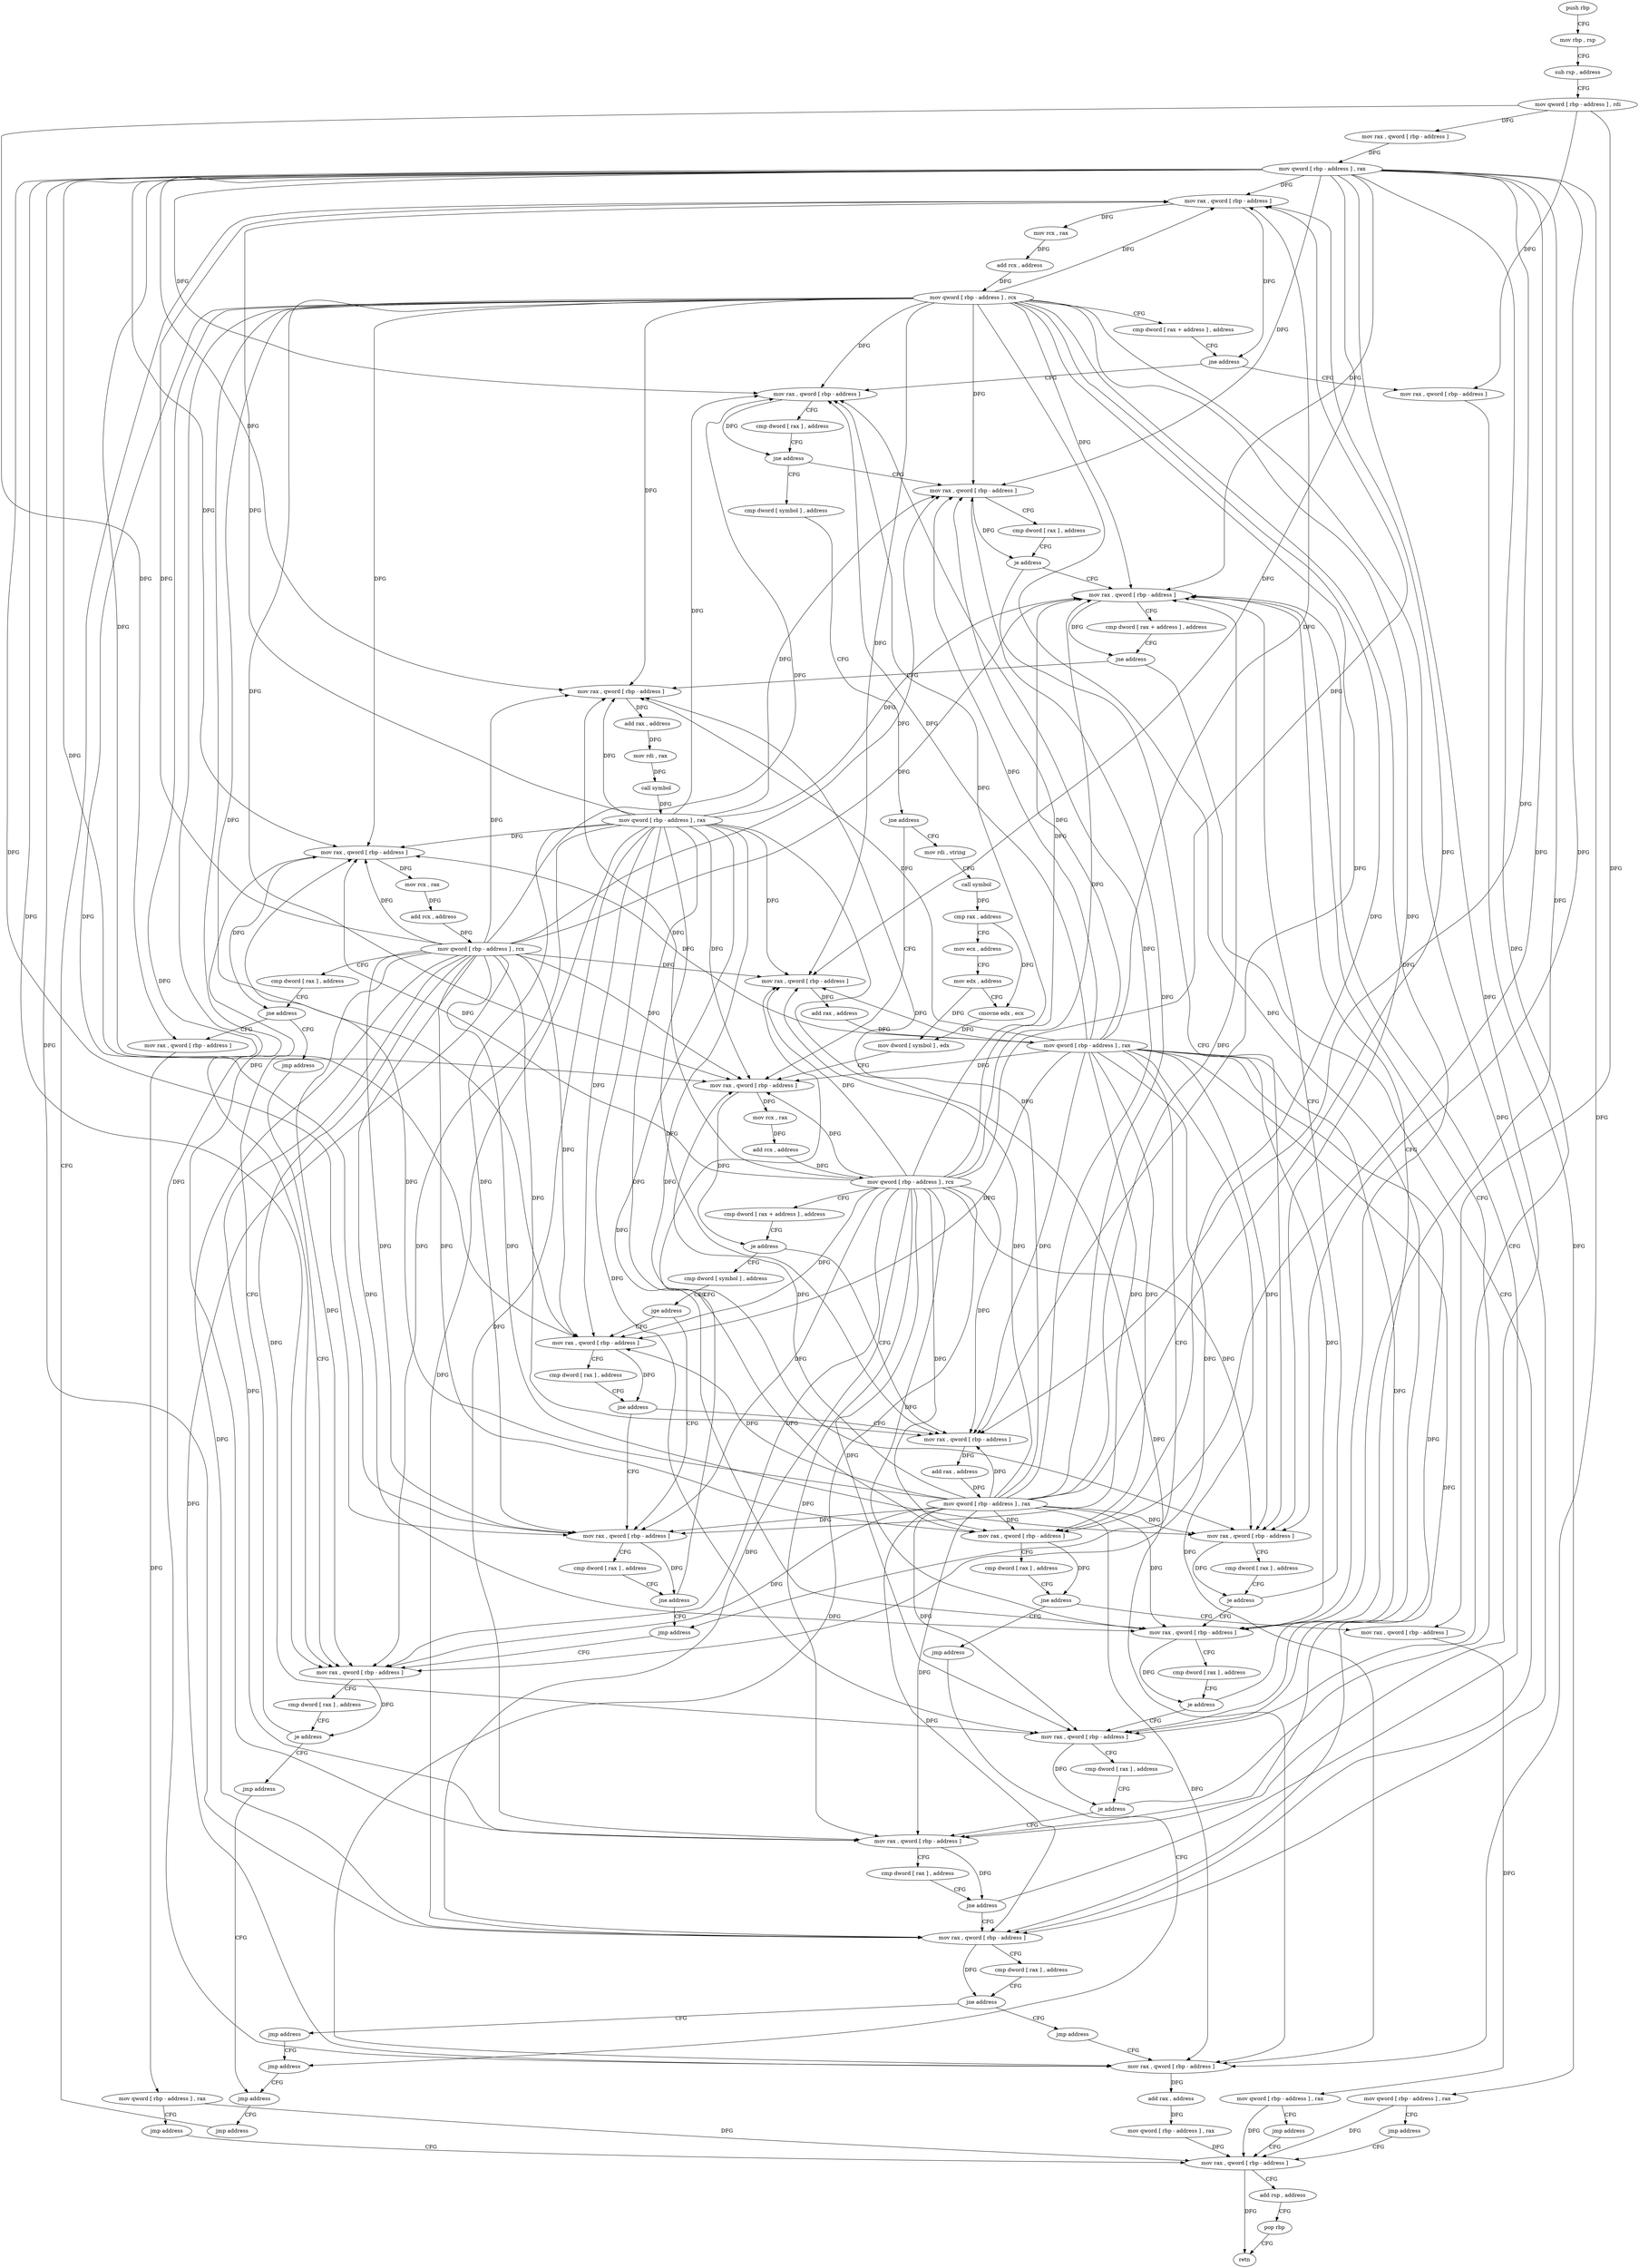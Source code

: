 digraph "func" {
"4614880" [label = "push rbp" ]
"4614881" [label = "mov rbp , rsp" ]
"4614884" [label = "sub rsp , address" ]
"4614888" [label = "mov qword [ rbp - address ] , rdi" ]
"4614892" [label = "mov rax , qword [ rbp - address ]" ]
"4614896" [label = "mov qword [ rbp - address ] , rax" ]
"4614900" [label = "mov rax , qword [ rbp - address ]" ]
"4614941" [label = "mov rax , qword [ rbp - address ]" ]
"4614945" [label = "cmp dword [ rax ] , address" ]
"4614948" [label = "jne address" ]
"4615171" [label = "mov rax , qword [ rbp - address ]" ]
"4614954" [label = "cmp dword [ symbol ] , address" ]
"4614928" [label = "mov rax , qword [ rbp - address ]" ]
"4614932" [label = "mov qword [ rbp - address ] , rax" ]
"4614936" [label = "jmp address" ]
"4615355" [label = "mov rax , qword [ rbp - address ]" ]
"4615175" [label = "cmp dword [ rax ] , address" ]
"4615178" [label = "je address" ]
"4615236" [label = "mov rax , qword [ rbp - address ]" ]
"4615184" [label = "mov rax , qword [ rbp - address ]" ]
"4614962" [label = "jne address" ]
"4615007" [label = "mov rax , qword [ rbp - address ]" ]
"4614968" [label = "mov rdi , string" ]
"4615359" [label = "add rsp , address" ]
"4615363" [label = "pop rbp" ]
"4615364" [label = "retn" ]
"4615240" [label = "cmp dword [ rax + address ] , address" ]
"4615244" [label = "jne address" ]
"4615303" [label = "mov rax , qword [ rbp - address ]" ]
"4615250" [label = "mov rax , qword [ rbp - address ]" ]
"4615188" [label = "cmp dword [ rax ] , address" ]
"4615191" [label = "je address" ]
"4615197" [label = "mov rax , qword [ rbp - address ]" ]
"4615011" [label = "mov rcx , rax" ]
"4615014" [label = "add rcx , address" ]
"4615021" [label = "mov qword [ rbp - address ] , rcx" ]
"4615025" [label = "cmp dword [ rax + address ] , address" ]
"4615029" [label = "je address" ]
"4615062" [label = "mov rax , qword [ rbp - address ]" ]
"4615035" [label = "cmp dword [ symbol ] , address" ]
"4614978" [label = "call symbol" ]
"4614983" [label = "cmp rax , address" ]
"4614987" [label = "mov ecx , address" ]
"4614992" [label = "mov edx , address" ]
"4614997" [label = "cmovne edx , ecx" ]
"4615000" [label = "mov dword [ symbol ] , edx" ]
"4615307" [label = "cmp dword [ rax ] , address" ]
"4615310" [label = "jne address" ]
"4615321" [label = "jmp address" ]
"4615316" [label = "jmp address" ]
"4615254" [label = "add rax , address" ]
"4615260" [label = "mov rdi , rax" ]
"4615263" [label = "call symbol" ]
"4615268" [label = "mov qword [ rbp - address ] , rax" ]
"4615272" [label = "mov rax , qword [ rbp - address ]" ]
"4615276" [label = "cmp dword [ rax ] , address" ]
"4615279" [label = "jne address" ]
"4615298" [label = "jmp address" ]
"4615285" [label = "mov rax , qword [ rbp - address ]" ]
"4615201" [label = "cmp dword [ rax ] , address" ]
"4615204" [label = "je address" ]
"4615210" [label = "mov rax , qword [ rbp - address ]" ]
"4615066" [label = "add rax , address" ]
"4615072" [label = "mov qword [ rbp - address ] , rax" ]
"4615076" [label = "mov rax , qword [ rbp - address ]" ]
"4615043" [label = "jge address" ]
"4615049" [label = "mov rax , qword [ rbp - address ]" ]
"4615326" [label = "jmp address" ]
"4615341" [label = "mov rax , qword [ rbp - address ]" ]
"4615289" [label = "mov qword [ rbp - address ] , rax" ]
"4615293" [label = "jmp address" ]
"4615214" [label = "cmp dword [ rax ] , address" ]
"4615217" [label = "je address" ]
"4615223" [label = "mov rax , qword [ rbp - address ]" ]
"4615103" [label = "jmp address" ]
"4615108" [label = "mov rax , qword [ rbp - address ]" ]
"4615089" [label = "mov rax , qword [ rbp - address ]" ]
"4615093" [label = "add rax , address" ]
"4615099" [label = "mov qword [ rbp - address ] , rax" ]
"4615080" [label = "cmp dword [ rax ] , address" ]
"4615083" [label = "jne address" ]
"4615053" [label = "cmp dword [ rax ] , address" ]
"4615056" [label = "jne address" ]
"4615331" [label = "jmp address" ]
"4615345" [label = "add rax , address" ]
"4615351" [label = "mov qword [ rbp - address ] , rax" ]
"4615227" [label = "cmp dword [ rax ] , address" ]
"4615230" [label = "jne address" ]
"4615112" [label = "cmp dword [ rax ] , address" ]
"4615115" [label = "je address" ]
"4615166" [label = "jmp address" ]
"4615121" [label = "mov rax , qword [ rbp - address ]" ]
"4615336" [label = "jmp address" ]
"4615125" [label = "mov rcx , rax" ]
"4615128" [label = "add rcx , address" ]
"4615135" [label = "mov qword [ rbp - address ] , rcx" ]
"4615139" [label = "cmp dword [ rax ] , address" ]
"4615142" [label = "jne address" ]
"4615161" [label = "jmp address" ]
"4615148" [label = "mov rax , qword [ rbp - address ]" ]
"4615152" [label = "mov qword [ rbp - address ] , rax" ]
"4615156" [label = "jmp address" ]
"4614904" [label = "mov rcx , rax" ]
"4614907" [label = "add rcx , address" ]
"4614914" [label = "mov qword [ rbp - address ] , rcx" ]
"4614918" [label = "cmp dword [ rax + address ] , address" ]
"4614922" [label = "jne address" ]
"4614880" -> "4614881" [ label = "CFG" ]
"4614881" -> "4614884" [ label = "CFG" ]
"4614884" -> "4614888" [ label = "CFG" ]
"4614888" -> "4614892" [ label = "DFG" ]
"4614888" -> "4614928" [ label = "DFG" ]
"4614888" -> "4615285" [ label = "DFG" ]
"4614888" -> "4615148" [ label = "DFG" ]
"4614892" -> "4614896" [ label = "DFG" ]
"4614896" -> "4614900" [ label = "DFG" ]
"4614896" -> "4614941" [ label = "DFG" ]
"4614896" -> "4615171" [ label = "DFG" ]
"4614896" -> "4615236" [ label = "DFG" ]
"4614896" -> "4615184" [ label = "DFG" ]
"4614896" -> "4615007" [ label = "DFG" ]
"4614896" -> "4615303" [ label = "DFG" ]
"4614896" -> "4615250" [ label = "DFG" ]
"4614896" -> "4615272" [ label = "DFG" ]
"4614896" -> "4615197" [ label = "DFG" ]
"4614896" -> "4615062" [ label = "DFG" ]
"4614896" -> "4615210" [ label = "DFG" ]
"4614896" -> "4615076" [ label = "DFG" ]
"4614896" -> "4615049" [ label = "DFG" ]
"4614896" -> "4615341" [ label = "DFG" ]
"4614896" -> "4615223" [ label = "DFG" ]
"4614896" -> "4615089" [ label = "DFG" ]
"4614896" -> "4615108" [ label = "DFG" ]
"4614896" -> "4615121" [ label = "DFG" ]
"4614900" -> "4614904" [ label = "DFG" ]
"4614900" -> "4614922" [ label = "DFG" ]
"4614941" -> "4614945" [ label = "CFG" ]
"4614941" -> "4614948" [ label = "DFG" ]
"4614945" -> "4614948" [ label = "CFG" ]
"4614948" -> "4615171" [ label = "CFG" ]
"4614948" -> "4614954" [ label = "CFG" ]
"4615171" -> "4615175" [ label = "CFG" ]
"4615171" -> "4615178" [ label = "DFG" ]
"4614954" -> "4614962" [ label = "CFG" ]
"4614928" -> "4614932" [ label = "DFG" ]
"4614932" -> "4614936" [ label = "CFG" ]
"4614932" -> "4615355" [ label = "DFG" ]
"4614936" -> "4615355" [ label = "CFG" ]
"4615355" -> "4615359" [ label = "CFG" ]
"4615355" -> "4615364" [ label = "DFG" ]
"4615175" -> "4615178" [ label = "CFG" ]
"4615178" -> "4615236" [ label = "CFG" ]
"4615178" -> "4615184" [ label = "CFG" ]
"4615236" -> "4615240" [ label = "CFG" ]
"4615236" -> "4615244" [ label = "DFG" ]
"4615184" -> "4615188" [ label = "CFG" ]
"4615184" -> "4615191" [ label = "DFG" ]
"4614962" -> "4615007" [ label = "CFG" ]
"4614962" -> "4614968" [ label = "CFG" ]
"4615007" -> "4615011" [ label = "DFG" ]
"4615007" -> "4615029" [ label = "DFG" ]
"4614968" -> "4614978" [ label = "CFG" ]
"4615359" -> "4615363" [ label = "CFG" ]
"4615363" -> "4615364" [ label = "CFG" ]
"4615240" -> "4615244" [ label = "CFG" ]
"4615244" -> "4615303" [ label = "CFG" ]
"4615244" -> "4615250" [ label = "CFG" ]
"4615303" -> "4615307" [ label = "CFG" ]
"4615303" -> "4615310" [ label = "DFG" ]
"4615250" -> "4615254" [ label = "DFG" ]
"4615188" -> "4615191" [ label = "CFG" ]
"4615191" -> "4615236" [ label = "CFG" ]
"4615191" -> "4615197" [ label = "CFG" ]
"4615197" -> "4615201" [ label = "CFG" ]
"4615197" -> "4615204" [ label = "DFG" ]
"4615011" -> "4615014" [ label = "DFG" ]
"4615014" -> "4615021" [ label = "DFG" ]
"4615021" -> "4615025" [ label = "CFG" ]
"4615021" -> "4614900" [ label = "DFG" ]
"4615021" -> "4614941" [ label = "DFG" ]
"4615021" -> "4615171" [ label = "DFG" ]
"4615021" -> "4615236" [ label = "DFG" ]
"4615021" -> "4615184" [ label = "DFG" ]
"4615021" -> "4615007" [ label = "DFG" ]
"4615021" -> "4615303" [ label = "DFG" ]
"4615021" -> "4615250" [ label = "DFG" ]
"4615021" -> "4615272" [ label = "DFG" ]
"4615021" -> "4615197" [ label = "DFG" ]
"4615021" -> "4615062" [ label = "DFG" ]
"4615021" -> "4615210" [ label = "DFG" ]
"4615021" -> "4615076" [ label = "DFG" ]
"4615021" -> "4615049" [ label = "DFG" ]
"4615021" -> "4615341" [ label = "DFG" ]
"4615021" -> "4615223" [ label = "DFG" ]
"4615021" -> "4615089" [ label = "DFG" ]
"4615021" -> "4615108" [ label = "DFG" ]
"4615021" -> "4615121" [ label = "DFG" ]
"4615025" -> "4615029" [ label = "CFG" ]
"4615029" -> "4615062" [ label = "CFG" ]
"4615029" -> "4615035" [ label = "CFG" ]
"4615062" -> "4615066" [ label = "DFG" ]
"4615035" -> "4615043" [ label = "CFG" ]
"4614978" -> "4614983" [ label = "DFG" ]
"4614983" -> "4614987" [ label = "CFG" ]
"4614983" -> "4614997" [ label = "DFG" ]
"4614987" -> "4614992" [ label = "CFG" ]
"4614992" -> "4614997" [ label = "CFG" ]
"4614992" -> "4615000" [ label = "DFG" ]
"4614997" -> "4615000" [ label = "DFG" ]
"4615000" -> "4615007" [ label = "CFG" ]
"4615307" -> "4615310" [ label = "CFG" ]
"4615310" -> "4615321" [ label = "CFG" ]
"4615310" -> "4615316" [ label = "CFG" ]
"4615321" -> "4615326" [ label = "CFG" ]
"4615316" -> "4615341" [ label = "CFG" ]
"4615254" -> "4615260" [ label = "DFG" ]
"4615260" -> "4615263" [ label = "DFG" ]
"4615263" -> "4615268" [ label = "DFG" ]
"4615268" -> "4615272" [ label = "DFG" ]
"4615268" -> "4614900" [ label = "DFG" ]
"4615268" -> "4614941" [ label = "DFG" ]
"4615268" -> "4615171" [ label = "DFG" ]
"4615268" -> "4615236" [ label = "DFG" ]
"4615268" -> "4615184" [ label = "DFG" ]
"4615268" -> "4615007" [ label = "DFG" ]
"4615268" -> "4615303" [ label = "DFG" ]
"4615268" -> "4615250" [ label = "DFG" ]
"4615268" -> "4615197" [ label = "DFG" ]
"4615268" -> "4615062" [ label = "DFG" ]
"4615268" -> "4615210" [ label = "DFG" ]
"4615268" -> "4615076" [ label = "DFG" ]
"4615268" -> "4615049" [ label = "DFG" ]
"4615268" -> "4615341" [ label = "DFG" ]
"4615268" -> "4615223" [ label = "DFG" ]
"4615268" -> "4615089" [ label = "DFG" ]
"4615268" -> "4615108" [ label = "DFG" ]
"4615268" -> "4615121" [ label = "DFG" ]
"4615272" -> "4615276" [ label = "CFG" ]
"4615272" -> "4615279" [ label = "DFG" ]
"4615276" -> "4615279" [ label = "CFG" ]
"4615279" -> "4615298" [ label = "CFG" ]
"4615279" -> "4615285" [ label = "CFG" ]
"4615298" -> "4615326" [ label = "CFG" ]
"4615285" -> "4615289" [ label = "DFG" ]
"4615201" -> "4615204" [ label = "CFG" ]
"4615204" -> "4615236" [ label = "CFG" ]
"4615204" -> "4615210" [ label = "CFG" ]
"4615210" -> "4615214" [ label = "CFG" ]
"4615210" -> "4615217" [ label = "DFG" ]
"4615066" -> "4615072" [ label = "DFG" ]
"4615072" -> "4615076" [ label = "DFG" ]
"4615072" -> "4614900" [ label = "DFG" ]
"4615072" -> "4614941" [ label = "DFG" ]
"4615072" -> "4615171" [ label = "DFG" ]
"4615072" -> "4615236" [ label = "DFG" ]
"4615072" -> "4615184" [ label = "DFG" ]
"4615072" -> "4615007" [ label = "DFG" ]
"4615072" -> "4615303" [ label = "DFG" ]
"4615072" -> "4615250" [ label = "DFG" ]
"4615072" -> "4615272" [ label = "DFG" ]
"4615072" -> "4615197" [ label = "DFG" ]
"4615072" -> "4615062" [ label = "DFG" ]
"4615072" -> "4615210" [ label = "DFG" ]
"4615072" -> "4615049" [ label = "DFG" ]
"4615072" -> "4615341" [ label = "DFG" ]
"4615072" -> "4615223" [ label = "DFG" ]
"4615072" -> "4615089" [ label = "DFG" ]
"4615072" -> "4615108" [ label = "DFG" ]
"4615072" -> "4615121" [ label = "DFG" ]
"4615076" -> "4615080" [ label = "CFG" ]
"4615076" -> "4615083" [ label = "DFG" ]
"4615043" -> "4615076" [ label = "CFG" ]
"4615043" -> "4615049" [ label = "CFG" ]
"4615049" -> "4615053" [ label = "CFG" ]
"4615049" -> "4615056" [ label = "DFG" ]
"4615326" -> "4615331" [ label = "CFG" ]
"4615341" -> "4615345" [ label = "DFG" ]
"4615289" -> "4615293" [ label = "CFG" ]
"4615289" -> "4615355" [ label = "DFG" ]
"4615293" -> "4615355" [ label = "CFG" ]
"4615214" -> "4615217" [ label = "CFG" ]
"4615217" -> "4615236" [ label = "CFG" ]
"4615217" -> "4615223" [ label = "CFG" ]
"4615223" -> "4615227" [ label = "CFG" ]
"4615223" -> "4615230" [ label = "DFG" ]
"4615103" -> "4615108" [ label = "CFG" ]
"4615108" -> "4615112" [ label = "CFG" ]
"4615108" -> "4615115" [ label = "DFG" ]
"4615089" -> "4615093" [ label = "DFG" ]
"4615093" -> "4615099" [ label = "DFG" ]
"4615099" -> "4615103" [ label = "CFG" ]
"4615099" -> "4614900" [ label = "DFG" ]
"4615099" -> "4614941" [ label = "DFG" ]
"4615099" -> "4615171" [ label = "DFG" ]
"4615099" -> "4615236" [ label = "DFG" ]
"4615099" -> "4615184" [ label = "DFG" ]
"4615099" -> "4615007" [ label = "DFG" ]
"4615099" -> "4615303" [ label = "DFG" ]
"4615099" -> "4615250" [ label = "DFG" ]
"4615099" -> "4615272" [ label = "DFG" ]
"4615099" -> "4615197" [ label = "DFG" ]
"4615099" -> "4615062" [ label = "DFG" ]
"4615099" -> "4615210" [ label = "DFG" ]
"4615099" -> "4615076" [ label = "DFG" ]
"4615099" -> "4615049" [ label = "DFG" ]
"4615099" -> "4615341" [ label = "DFG" ]
"4615099" -> "4615223" [ label = "DFG" ]
"4615099" -> "4615089" [ label = "DFG" ]
"4615099" -> "4615108" [ label = "DFG" ]
"4615099" -> "4615121" [ label = "DFG" ]
"4615080" -> "4615083" [ label = "CFG" ]
"4615083" -> "4615103" [ label = "CFG" ]
"4615083" -> "4615089" [ label = "CFG" ]
"4615053" -> "4615056" [ label = "CFG" ]
"4615056" -> "4615076" [ label = "CFG" ]
"4615056" -> "4615062" [ label = "CFG" ]
"4615331" -> "4615336" [ label = "CFG" ]
"4615345" -> "4615351" [ label = "DFG" ]
"4615351" -> "4615355" [ label = "DFG" ]
"4615227" -> "4615230" [ label = "CFG" ]
"4615230" -> "4615303" [ label = "CFG" ]
"4615230" -> "4615236" [ label = "CFG" ]
"4615112" -> "4615115" [ label = "CFG" ]
"4615115" -> "4615166" [ label = "CFG" ]
"4615115" -> "4615121" [ label = "CFG" ]
"4615166" -> "4615331" [ label = "CFG" ]
"4615121" -> "4615125" [ label = "DFG" ]
"4615121" -> "4615142" [ label = "DFG" ]
"4615336" -> "4614900" [ label = "CFG" ]
"4615125" -> "4615128" [ label = "DFG" ]
"4615128" -> "4615135" [ label = "DFG" ]
"4615135" -> "4615139" [ label = "CFG" ]
"4615135" -> "4614900" [ label = "DFG" ]
"4615135" -> "4614941" [ label = "DFG" ]
"4615135" -> "4615171" [ label = "DFG" ]
"4615135" -> "4615236" [ label = "DFG" ]
"4615135" -> "4615184" [ label = "DFG" ]
"4615135" -> "4615007" [ label = "DFG" ]
"4615135" -> "4615303" [ label = "DFG" ]
"4615135" -> "4615250" [ label = "DFG" ]
"4615135" -> "4615272" [ label = "DFG" ]
"4615135" -> "4615197" [ label = "DFG" ]
"4615135" -> "4615062" [ label = "DFG" ]
"4615135" -> "4615210" [ label = "DFG" ]
"4615135" -> "4615076" [ label = "DFG" ]
"4615135" -> "4615049" [ label = "DFG" ]
"4615135" -> "4615341" [ label = "DFG" ]
"4615135" -> "4615223" [ label = "DFG" ]
"4615135" -> "4615089" [ label = "DFG" ]
"4615135" -> "4615108" [ label = "DFG" ]
"4615135" -> "4615121" [ label = "DFG" ]
"4615139" -> "4615142" [ label = "CFG" ]
"4615142" -> "4615161" [ label = "CFG" ]
"4615142" -> "4615148" [ label = "CFG" ]
"4615161" -> "4615108" [ label = "CFG" ]
"4615148" -> "4615152" [ label = "DFG" ]
"4615152" -> "4615156" [ label = "CFG" ]
"4615152" -> "4615355" [ label = "DFG" ]
"4615156" -> "4615355" [ label = "CFG" ]
"4614904" -> "4614907" [ label = "DFG" ]
"4614907" -> "4614914" [ label = "DFG" ]
"4614914" -> "4614918" [ label = "CFG" ]
"4614914" -> "4614900" [ label = "DFG" ]
"4614914" -> "4614941" [ label = "DFG" ]
"4614914" -> "4615171" [ label = "DFG" ]
"4614914" -> "4615236" [ label = "DFG" ]
"4614914" -> "4615184" [ label = "DFG" ]
"4614914" -> "4615007" [ label = "DFG" ]
"4614914" -> "4615303" [ label = "DFG" ]
"4614914" -> "4615250" [ label = "DFG" ]
"4614914" -> "4615272" [ label = "DFG" ]
"4614914" -> "4615197" [ label = "DFG" ]
"4614914" -> "4615062" [ label = "DFG" ]
"4614914" -> "4615210" [ label = "DFG" ]
"4614914" -> "4615076" [ label = "DFG" ]
"4614914" -> "4615049" [ label = "DFG" ]
"4614914" -> "4615341" [ label = "DFG" ]
"4614914" -> "4615223" [ label = "DFG" ]
"4614914" -> "4615089" [ label = "DFG" ]
"4614914" -> "4615108" [ label = "DFG" ]
"4614914" -> "4615121" [ label = "DFG" ]
"4614918" -> "4614922" [ label = "CFG" ]
"4614922" -> "4614941" [ label = "CFG" ]
"4614922" -> "4614928" [ label = "CFG" ]
}
